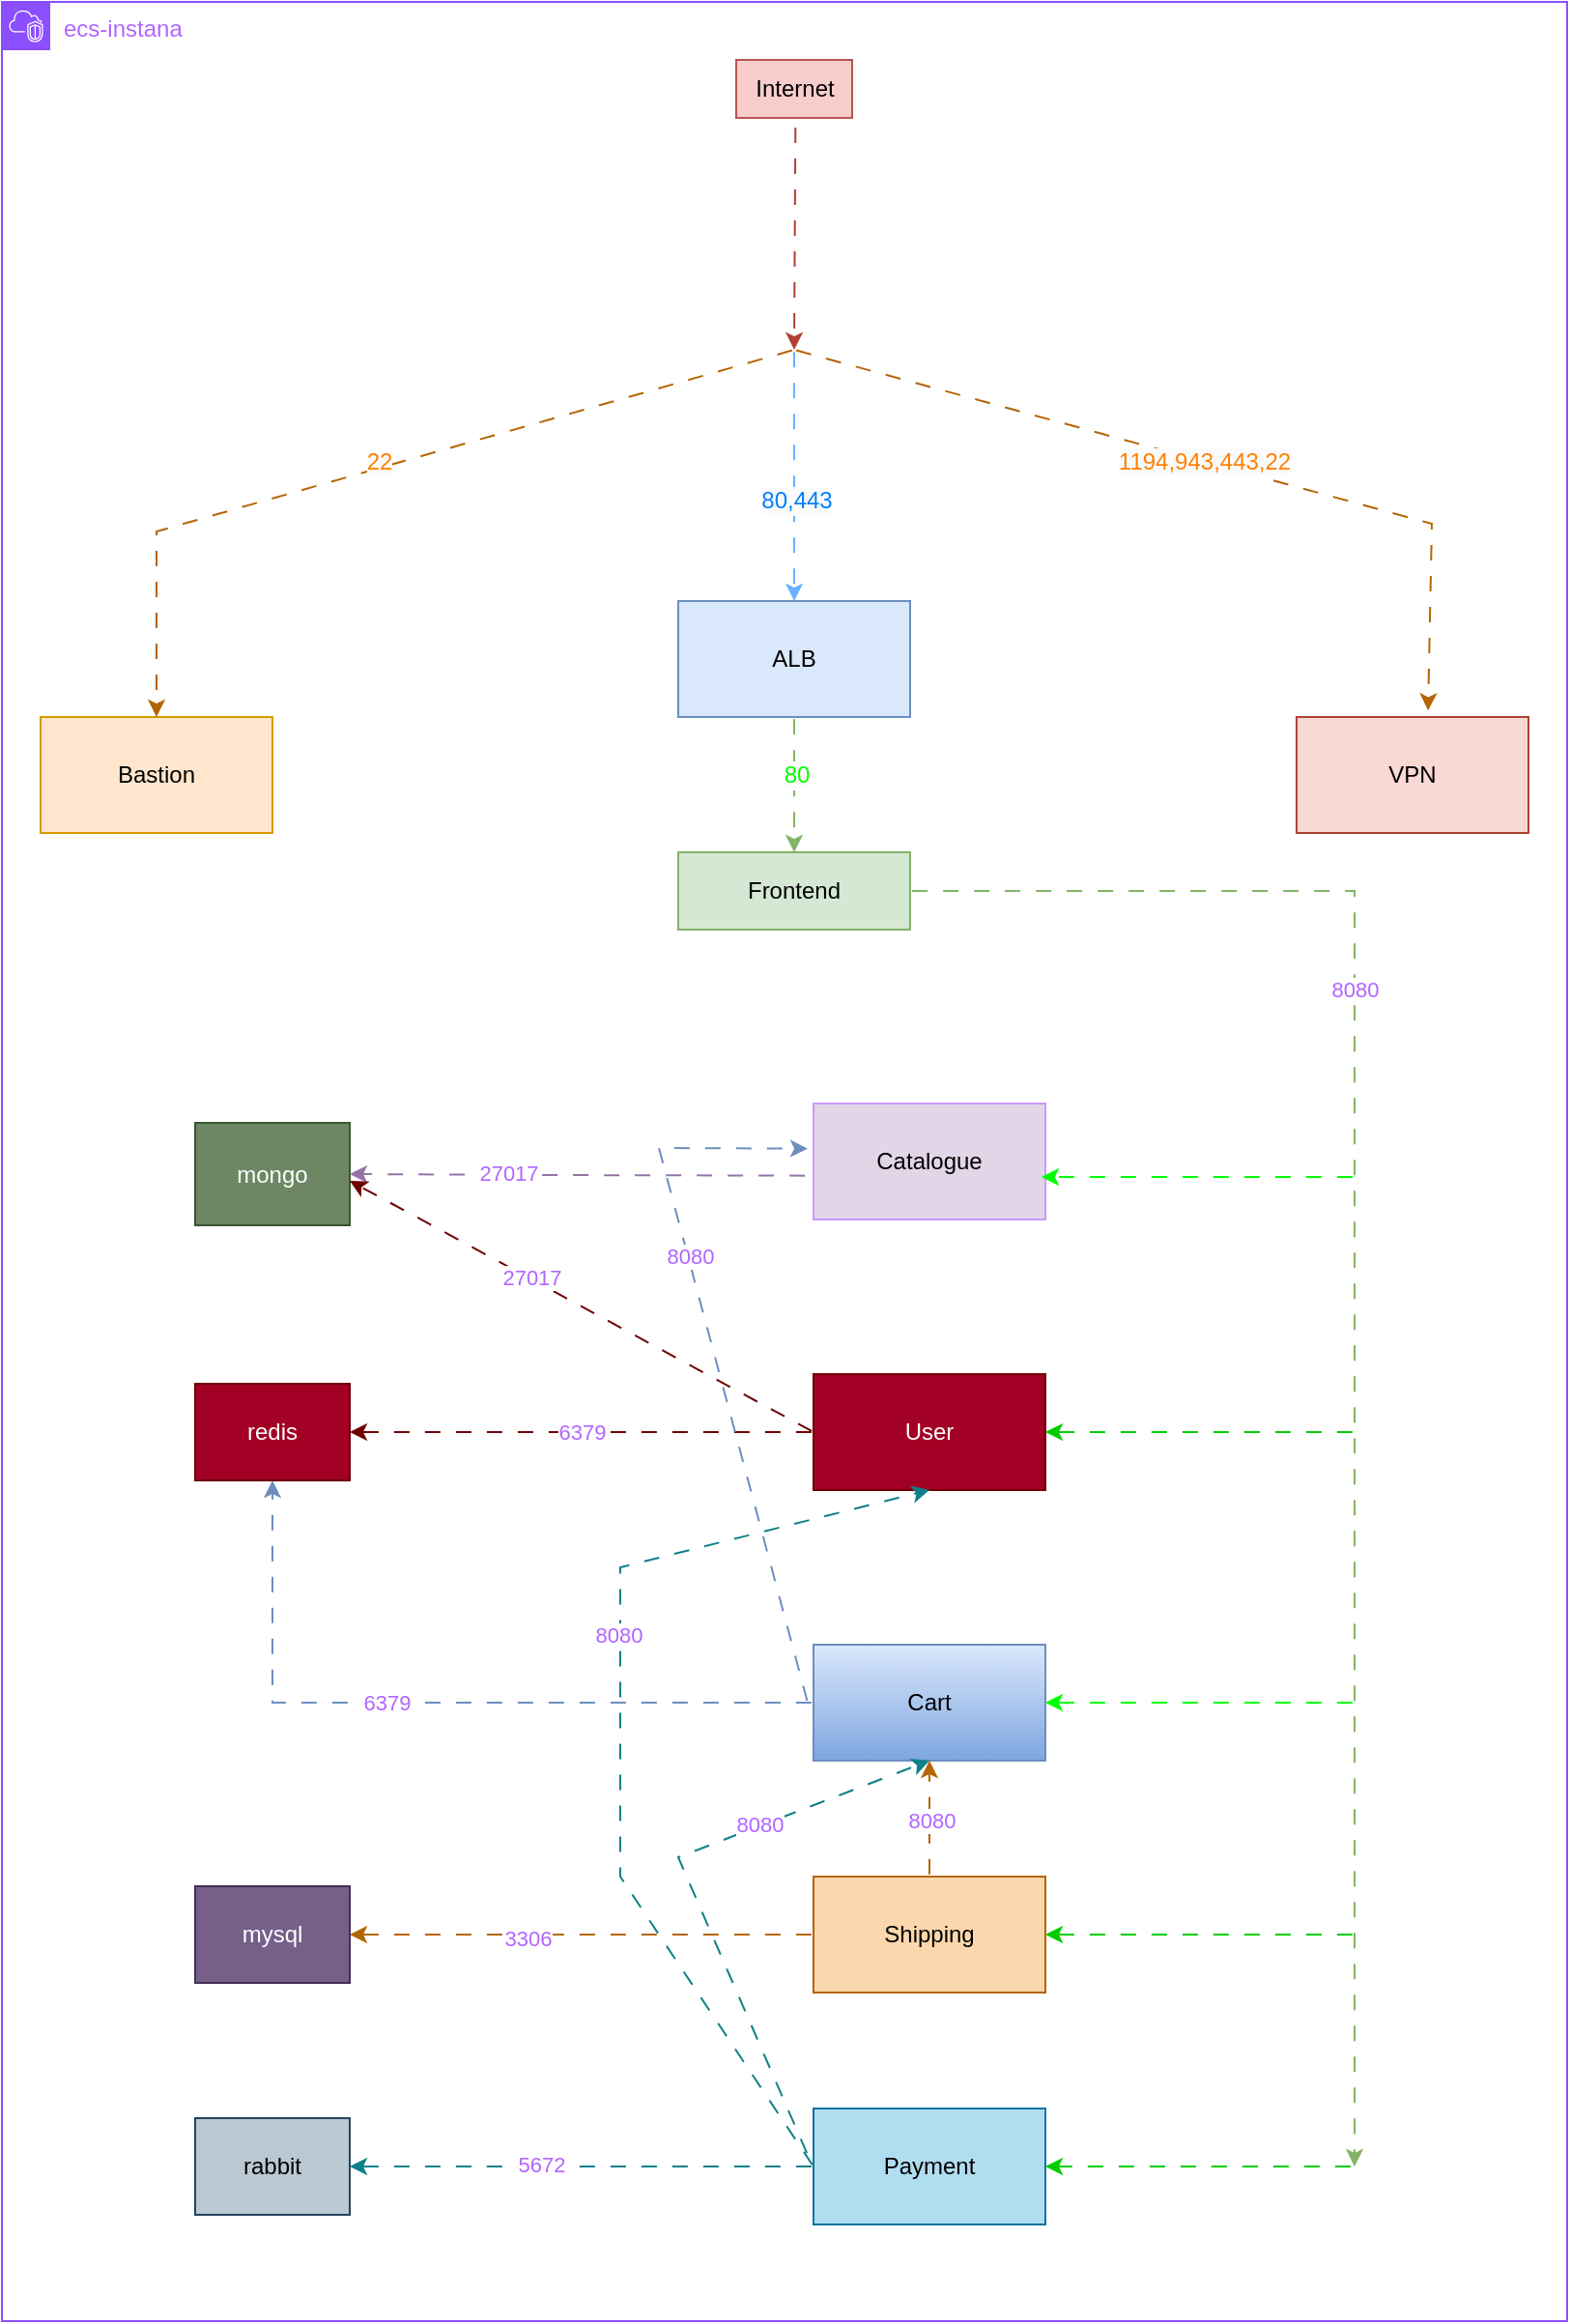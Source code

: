 <mxfile version="24.7.16">
  <diagram name="Page-1" id="QW8hZy0vqoB4EWyRL6TY">
    <mxGraphModel dx="1041" dy="1726" grid="1" gridSize="10" guides="1" tooltips="1" connect="1" arrows="1" fold="1" page="1" pageScale="1" pageWidth="850" pageHeight="1100" background="#FFFFFF" math="0" shadow="0">
      <root>
        <mxCell id="0" />
        <mxCell id="1" parent="0" />
        <mxCell id="bsLsJeDPsuY6xlqFyv93-109" value="&lt;font color=&quot;#b266ff&quot;&gt;6379&lt;/font&gt;" style="edgeStyle=orthogonalEdgeStyle;rounded=0;orthogonalLoop=1;jettySize=auto;html=1;flowAnimation=1;fillColor=#a20025;strokeColor=#6F0000;entryX=1;entryY=0.5;entryDx=0;entryDy=0;" edge="1" parent="1" source="bsLsJeDPsuY6xlqFyv93-110" target="bsLsJeDPsuY6xlqFyv93-122">
          <mxGeometry relative="1" as="geometry">
            <mxPoint x="200" y="520" as="targetPoint" />
            <Array as="points">
              <mxPoint x="190" y="520" />
            </Array>
          </mxGeometry>
        </mxCell>
        <mxCell id="bsLsJeDPsuY6xlqFyv93-110" value="User" style="rounded=0;whiteSpace=wrap;html=1;fillColor=#a20025;strokeColor=#6F0000;fontColor=#ffffff;" vertex="1" parent="1">
          <mxGeometry x="430" y="490" width="120" height="60" as="geometry" />
        </mxCell>
        <mxCell id="bsLsJeDPsuY6xlqFyv93-111" style="edgeStyle=orthogonalEdgeStyle;rounded=0;orthogonalLoop=1;jettySize=auto;html=1;entryX=0.5;entryY=1;entryDx=0;entryDy=0;flowAnimation=1;fillColor=#dae8fc;strokeColor=#6c8ebf;gradientColor=#7ea6e0;" edge="1" parent="1" source="bsLsJeDPsuY6xlqFyv93-113" target="bsLsJeDPsuY6xlqFyv93-122">
          <mxGeometry relative="1" as="geometry">
            <Array as="points">
              <mxPoint x="150" y="660" />
            </Array>
          </mxGeometry>
        </mxCell>
        <mxCell id="bsLsJeDPsuY6xlqFyv93-112" value="&lt;font color=&quot;#b266ff&quot;&gt;6379&lt;/font&gt;" style="edgeLabel;html=1;align=center;verticalAlign=middle;resizable=0;points=[];" vertex="1" connectable="0" parent="bsLsJeDPsuY6xlqFyv93-111">
          <mxGeometry x="0.122" y="2" relative="1" as="geometry">
            <mxPoint y="-2" as="offset" />
          </mxGeometry>
        </mxCell>
        <mxCell id="bsLsJeDPsuY6xlqFyv93-113" value="Cart" style="rounded=0;whiteSpace=wrap;html=1;fillColor=#dae8fc;gradientColor=#7ea6e0;strokeColor=#6c8ebf;" vertex="1" parent="1">
          <mxGeometry x="430" y="630" width="120" height="60" as="geometry" />
        </mxCell>
        <mxCell id="bsLsJeDPsuY6xlqFyv93-114" value="Catalogue" style="rounded=0;whiteSpace=wrap;html=1;fillColor=#e1d5e7;strokeColor=#CC99FF;" vertex="1" parent="1">
          <mxGeometry x="430" y="350" width="120" height="60" as="geometry" />
        </mxCell>
        <mxCell id="bsLsJeDPsuY6xlqFyv93-115" style="edgeStyle=orthogonalEdgeStyle;rounded=0;orthogonalLoop=1;jettySize=auto;html=1;entryX=1;entryY=0.5;entryDx=0;entryDy=0;flowAnimation=1;fillColor=#fad7ac;strokeColor=#b46504;" edge="1" parent="1" source="bsLsJeDPsuY6xlqFyv93-119" target="bsLsJeDPsuY6xlqFyv93-124">
          <mxGeometry relative="1" as="geometry">
            <mxPoint x="70" y="780" as="targetPoint" />
          </mxGeometry>
        </mxCell>
        <mxCell id="bsLsJeDPsuY6xlqFyv93-116" value="&lt;font color=&quot;#b266ff&quot;&gt;3306&lt;/font&gt;" style="edgeLabel;html=1;align=center;verticalAlign=middle;resizable=0;points=[];" vertex="1" connectable="0" parent="bsLsJeDPsuY6xlqFyv93-115">
          <mxGeometry x="0.239" y="2" relative="1" as="geometry">
            <mxPoint as="offset" />
          </mxGeometry>
        </mxCell>
        <mxCell id="bsLsJeDPsuY6xlqFyv93-117" style="edgeStyle=orthogonalEdgeStyle;rounded=0;orthogonalLoop=1;jettySize=auto;html=1;entryX=0.5;entryY=1;entryDx=0;entryDy=0;flowAnimation=1;fillColor=#fad7ac;strokeColor=#b46504;" edge="1" parent="1" source="bsLsJeDPsuY6xlqFyv93-119" target="bsLsJeDPsuY6xlqFyv93-113">
          <mxGeometry relative="1" as="geometry" />
        </mxCell>
        <mxCell id="bsLsJeDPsuY6xlqFyv93-118" value="&lt;font color=&quot;#b266ff&quot;&gt;8080&lt;/font&gt;" style="edgeLabel;html=1;align=center;verticalAlign=middle;resizable=0;points=[];" vertex="1" connectable="0" parent="bsLsJeDPsuY6xlqFyv93-117">
          <mxGeometry x="-0.022" y="-1" relative="1" as="geometry">
            <mxPoint as="offset" />
          </mxGeometry>
        </mxCell>
        <mxCell id="bsLsJeDPsuY6xlqFyv93-119" value="Shipping" style="rounded=0;whiteSpace=wrap;html=1;fillColor=#fad7ac;strokeColor=#b46504;" vertex="1" parent="1">
          <mxGeometry x="430" y="750" width="120" height="60" as="geometry" />
        </mxCell>
        <mxCell id="bsLsJeDPsuY6xlqFyv93-120" style="edgeStyle=orthogonalEdgeStyle;rounded=0;orthogonalLoop=1;jettySize=auto;html=1;entryX=1;entryY=0.5;entryDx=0;entryDy=0;flowAnimation=1;fillColor=#b0e3e6;strokeColor=#0e8088;" edge="1" parent="1" source="bsLsJeDPsuY6xlqFyv93-121" target="bsLsJeDPsuY6xlqFyv93-125">
          <mxGeometry relative="1" as="geometry" />
        </mxCell>
        <mxCell id="bsLsJeDPsuY6xlqFyv93-161" value="&lt;font color=&quot;#b266ff&quot;&gt;5672&lt;/font&gt;" style="edgeLabel;html=1;align=center;verticalAlign=middle;resizable=0;points=[];" vertex="1" connectable="0" parent="bsLsJeDPsuY6xlqFyv93-120">
          <mxGeometry x="0.178" y="-1" relative="1" as="geometry">
            <mxPoint as="offset" />
          </mxGeometry>
        </mxCell>
        <mxCell id="bsLsJeDPsuY6xlqFyv93-121" value="Payment" style="rounded=0;whiteSpace=wrap;html=1;fillColor=#b1ddf0;strokeColor=#10739e;" vertex="1" parent="1">
          <mxGeometry x="430" y="870" width="120" height="60" as="geometry" />
        </mxCell>
        <mxCell id="bsLsJeDPsuY6xlqFyv93-122" value="redis" style="rounded=0;whiteSpace=wrap;html=1;fillColor=#a20025;fontColor=#ffffff;strokeColor=#6F0000;" vertex="1" parent="1">
          <mxGeometry x="110" y="495" width="80" height="50" as="geometry" />
        </mxCell>
        <mxCell id="bsLsJeDPsuY6xlqFyv93-123" value="mongo" style="rounded=0;whiteSpace=wrap;html=1;fillColor=#6d8764;fontColor=#ffffff;strokeColor=#3A5431;" vertex="1" parent="1">
          <mxGeometry x="110" y="360" width="80" height="53" as="geometry" />
        </mxCell>
        <mxCell id="bsLsJeDPsuY6xlqFyv93-124" value="mysql" style="rounded=0;whiteSpace=wrap;html=1;fillColor=#76608a;fontColor=#ffffff;strokeColor=#432D57;" vertex="1" parent="1">
          <mxGeometry x="110" y="755" width="80" height="50" as="geometry" />
        </mxCell>
        <mxCell id="bsLsJeDPsuY6xlqFyv93-125" value="rabbit" style="rounded=0;whiteSpace=wrap;html=1;fillColor=#bac8d3;strokeColor=#23445d;" vertex="1" parent="1">
          <mxGeometry x="110" y="875" width="80" height="50" as="geometry" />
        </mxCell>
        <mxCell id="bsLsJeDPsuY6xlqFyv93-126" value="Bastion" style="rounded=0;whiteSpace=wrap;html=1;fillColor=#ffe6cc;strokeColor=#d79b00;" vertex="1" parent="1">
          <mxGeometry x="30" y="150" width="120" height="60" as="geometry" />
        </mxCell>
        <mxCell id="bsLsJeDPsuY6xlqFyv93-127" value="VPN" style="rounded=0;whiteSpace=wrap;html=1;fillColor=#fad9d5;strokeColor=#ae4132;" vertex="1" parent="1">
          <mxGeometry x="680" y="150" width="120" height="60" as="geometry" />
        </mxCell>
        <mxCell id="bsLsJeDPsuY6xlqFyv93-128" style="edgeStyle=orthogonalEdgeStyle;rounded=0;orthogonalLoop=1;jettySize=auto;html=1;exitX=0.5;exitY=1;exitDx=0;exitDy=0;entryX=0.5;entryY=0;entryDx=0;entryDy=0;flowAnimation=1;fillColor=#d5e8d4;strokeColor=#82b366;" edge="1" parent="1" source="bsLsJeDPsuY6xlqFyv93-129" target="bsLsJeDPsuY6xlqFyv93-132">
          <mxGeometry relative="1" as="geometry" />
        </mxCell>
        <mxCell id="bsLsJeDPsuY6xlqFyv93-168" value="&lt;span style=&quot;color: rgb(0, 255, 0); font-size: 12px; background-color: rgb(251, 251, 251);&quot;&gt;80&lt;/span&gt;" style="edgeLabel;html=1;align=center;verticalAlign=middle;resizable=0;points=[];" vertex="1" connectable="0" parent="bsLsJeDPsuY6xlqFyv93-128">
          <mxGeometry x="-0.162" y="1" relative="1" as="geometry">
            <mxPoint as="offset" />
          </mxGeometry>
        </mxCell>
        <mxCell id="bsLsJeDPsuY6xlqFyv93-129" value="ALB" style="rounded=0;whiteSpace=wrap;html=1;fillColor=#dae8fc;strokeColor=#6c8ebf;" vertex="1" parent="1">
          <mxGeometry x="360" y="90" width="120" height="60" as="geometry" />
        </mxCell>
        <mxCell id="bsLsJeDPsuY6xlqFyv93-130" style="edgeStyle=orthogonalEdgeStyle;rounded=0;orthogonalLoop=1;jettySize=auto;html=1;flowAnimation=1;fillColor=#d5e8d4;gradientColor=#97d077;strokeColor=#82b366;exitX=1;exitY=0.5;exitDx=0;exitDy=0;" edge="1" parent="1" source="bsLsJeDPsuY6xlqFyv93-132">
          <mxGeometry relative="1" as="geometry">
            <mxPoint x="710" y="900" as="targetPoint" />
            <mxPoint x="550" y="240" as="sourcePoint" />
            <Array as="points">
              <mxPoint x="710" y="240" />
            </Array>
          </mxGeometry>
        </mxCell>
        <mxCell id="bsLsJeDPsuY6xlqFyv93-131" value="&lt;font color=&quot;#b266ff&quot;&gt;8080&lt;/font&gt;" style="edgeLabel;html=1;align=center;verticalAlign=middle;resizable=0;points=[];" vertex="1" connectable="0" parent="bsLsJeDPsuY6xlqFyv93-130">
          <mxGeometry x="-0.433" y="-1" relative="1" as="geometry">
            <mxPoint x="1" y="28" as="offset" />
          </mxGeometry>
        </mxCell>
        <mxCell id="bsLsJeDPsuY6xlqFyv93-132" value="Frontend" style="rounded=0;whiteSpace=wrap;html=1;fillColor=#d5e8d4;strokeColor=#82b366;" vertex="1" parent="1">
          <mxGeometry x="360" y="220" width="120" height="40" as="geometry" />
        </mxCell>
        <mxCell id="bsLsJeDPsuY6xlqFyv93-133" value="" style="endArrow=classic;html=1;rounded=0;flowAnimation=1;fillColor=#fad9d5;strokeColor=#ae4132;exitX=0.511;exitY=1.133;exitDx=0;exitDy=0;exitPerimeter=0;" edge="1" parent="1" source="bsLsJeDPsuY6xlqFyv93-145">
          <mxGeometry width="50" height="50" relative="1" as="geometry">
            <mxPoint x="419" y="-60" as="sourcePoint" />
            <mxPoint x="420" y="-40" as="targetPoint" />
          </mxGeometry>
        </mxCell>
        <mxCell id="bsLsJeDPsuY6xlqFyv93-134" value="&lt;span style=&quot;color: rgb(255, 128, 0); font-size: 12px; background-color: rgb(251, 251, 251);&quot;&gt;1194,943,443,22&lt;/span&gt;" style="endArrow=classic;html=1;rounded=0;flowAnimation=1;fillColor=#fad7ac;strokeColor=#b46504;entryX=0.567;entryY=-0.056;entryDx=0;entryDy=0;entryPerimeter=0;" edge="1" parent="1" target="bsLsJeDPsuY6xlqFyv93-127">
          <mxGeometry width="50" height="50" relative="1" as="geometry">
            <mxPoint x="420" y="-40" as="sourcePoint" />
            <mxPoint x="770" y="20" as="targetPoint" />
            <Array as="points">
              <mxPoint x="750" y="50" />
            </Array>
          </mxGeometry>
        </mxCell>
        <mxCell id="bsLsJeDPsuY6xlqFyv93-135" value="&lt;br style=&quot;font-size: 12px; background-color: rgb(251, 251, 251);&quot;&gt;&lt;span style=&quot;font-size: 12px; color: rgb(255, 128, 0); background-color: rgb(251, 251, 251);&quot;&gt;22&lt;/span&gt;" style="endArrow=classic;html=1;rounded=0;flowAnimation=1;fillColor=#fad7ac;strokeColor=#b46504;" edge="1" parent="1">
          <mxGeometry x="0.005" y="-9" width="50" height="50" relative="1" as="geometry">
            <mxPoint x="420" y="-40" as="sourcePoint" />
            <mxPoint x="90" y="150" as="targetPoint" />
            <Array as="points">
              <mxPoint x="90" y="54.02" />
            </Array>
            <mxPoint y="-1" as="offset" />
          </mxGeometry>
        </mxCell>
        <mxCell id="bsLsJeDPsuY6xlqFyv93-136" value="" style="endArrow=classic;html=1;rounded=0;entryX=1;entryY=0.5;entryDx=0;entryDy=0;flowAnimation=1;fillColor=#e1d5e7;strokeColor=#00CC00;" edge="1" parent="1" target="bsLsJeDPsuY6xlqFyv93-119">
          <mxGeometry width="50" height="50" relative="1" as="geometry">
            <mxPoint x="710" y="780" as="sourcePoint" />
            <mxPoint x="520" y="660" as="targetPoint" />
          </mxGeometry>
        </mxCell>
        <mxCell id="bsLsJeDPsuY6xlqFyv93-137" value="" style="endArrow=classic;html=1;rounded=0;entryX=1;entryY=0.5;entryDx=0;entryDy=0;flowAnimation=1;fillColor=#e1d5e7;strokeColor=#00CC00;" edge="1" parent="1" target="bsLsJeDPsuY6xlqFyv93-110">
          <mxGeometry width="50" height="50" relative="1" as="geometry">
            <mxPoint x="710" y="520" as="sourcePoint" />
            <mxPoint x="530" y="120" as="targetPoint" />
          </mxGeometry>
        </mxCell>
        <mxCell id="bsLsJeDPsuY6xlqFyv93-138" value="" style="endArrow=classic;html=1;rounded=0;entryX=1;entryY=0.5;entryDx=0;entryDy=0;flowAnimation=1;fillColor=#e1d5e7;strokeColor=#00FF00;" edge="1" parent="1" target="bsLsJeDPsuY6xlqFyv93-113">
          <mxGeometry width="50" height="50" relative="1" as="geometry">
            <mxPoint x="710" y="660" as="sourcePoint" />
            <mxPoint x="540" y="130" as="targetPoint" />
          </mxGeometry>
        </mxCell>
        <mxCell id="bsLsJeDPsuY6xlqFyv93-139" value="" style="endArrow=classic;html=1;rounded=0;entryX=0.983;entryY=0.633;entryDx=0;entryDy=0;flowAnimation=1;fillColor=#e1d5e7;strokeColor=#00FF00;entryPerimeter=0;" edge="1" parent="1" target="bsLsJeDPsuY6xlqFyv93-114">
          <mxGeometry width="50" height="50" relative="1" as="geometry">
            <mxPoint x="710" y="388" as="sourcePoint" />
            <mxPoint x="550" y="140" as="targetPoint" />
          </mxGeometry>
        </mxCell>
        <mxCell id="bsLsJeDPsuY6xlqFyv93-141" value="" style="endArrow=classic;html=1;rounded=0;entryX=0.5;entryY=0;entryDx=0;entryDy=0;flowAnimation=1;fillColor=#b1ddf0;strokeColor=#66B2FF;" edge="1" parent="1" target="bsLsJeDPsuY6xlqFyv93-129">
          <mxGeometry width="50" height="50" relative="1" as="geometry">
            <mxPoint x="420" y="-40" as="sourcePoint" />
            <mxPoint x="490" y="140" as="targetPoint" />
          </mxGeometry>
        </mxCell>
        <mxCell id="bsLsJeDPsuY6xlqFyv93-165" value="&lt;span style=&quot;color: rgb(0, 127, 255); font-size: 12px; background-color: rgb(251, 251, 251);&quot;&gt;80,443&lt;/span&gt;" style="edgeLabel;html=1;align=center;verticalAlign=middle;resizable=0;points=[];" vertex="1" connectable="0" parent="bsLsJeDPsuY6xlqFyv93-141">
          <mxGeometry x="0.2" y="1" relative="1" as="geometry">
            <mxPoint as="offset" />
          </mxGeometry>
        </mxCell>
        <mxCell id="bsLsJeDPsuY6xlqFyv93-142" value="" style="endArrow=classic;html=1;rounded=0;flowAnimation=1;fillColor=#e1d5e7;strokeColor=#00CC00;" edge="1" parent="1">
          <mxGeometry width="50" height="50" relative="1" as="geometry">
            <mxPoint x="709" y="900" as="sourcePoint" />
            <mxPoint x="550" y="900" as="targetPoint" />
          </mxGeometry>
        </mxCell>
        <mxCell id="bsLsJeDPsuY6xlqFyv93-145" value="Internet" style="text;html=1;align=center;verticalAlign=middle;resizable=0;points=[];autosize=1;strokeColor=#b85450;fillColor=#f8cecc;" vertex="1" parent="1">
          <mxGeometry x="390" y="-190" width="60" height="30" as="geometry" />
        </mxCell>
        <mxCell id="bsLsJeDPsuY6xlqFyv93-147" value="" style="endArrow=classic;html=1;rounded=0;entryX=1;entryY=0.5;entryDx=0;entryDy=0;flowAnimation=1;fillColor=#e1d5e7;strokeColor=#9673a6;exitX=-0.028;exitY=0.622;exitDx=0;exitDy=0;exitPerimeter=0;" edge="1" parent="1" source="bsLsJeDPsuY6xlqFyv93-114" target="bsLsJeDPsuY6xlqFyv93-123">
          <mxGeometry width="50" height="50" relative="1" as="geometry">
            <mxPoint x="720" y="398" as="sourcePoint" />
            <mxPoint x="558" y="398" as="targetPoint" />
            <Array as="points">
              <mxPoint x="290" y="387" />
            </Array>
          </mxGeometry>
        </mxCell>
        <mxCell id="bsLsJeDPsuY6xlqFyv93-148" value="&lt;font color=&quot;#b266ff&quot;&gt;27017&lt;/font&gt;" style="edgeLabel;html=1;align=center;verticalAlign=middle;resizable=0;points=[];" vertex="1" connectable="0" parent="bsLsJeDPsuY6xlqFyv93-147">
          <mxGeometry x="0.304" y="-1" relative="1" as="geometry">
            <mxPoint as="offset" />
          </mxGeometry>
        </mxCell>
        <mxCell id="bsLsJeDPsuY6xlqFyv93-149" value="" style="endArrow=classic;html=1;rounded=0;flowAnimation=1;fillColor=#a20025;strokeColor=#6F0000;" edge="1" parent="1">
          <mxGeometry width="50" height="50" relative="1" as="geometry">
            <mxPoint x="430" y="520" as="sourcePoint" />
            <mxPoint x="190" y="390" as="targetPoint" />
          </mxGeometry>
        </mxCell>
        <mxCell id="bsLsJeDPsuY6xlqFyv93-150" value="&lt;font color=&quot;#b266ff&quot;&gt;27017&lt;/font&gt;" style="edgeLabel;html=1;align=center;verticalAlign=middle;resizable=0;points=[];" vertex="1" connectable="0" parent="bsLsJeDPsuY6xlqFyv93-149">
          <mxGeometry x="0.219" y="-1" relative="1" as="geometry">
            <mxPoint as="offset" />
          </mxGeometry>
        </mxCell>
        <mxCell id="bsLsJeDPsuY6xlqFyv93-151" value="" style="endArrow=classic;html=1;rounded=0;entryX=-0.025;entryY=0.389;entryDx=0;entryDy=0;entryPerimeter=0;flowAnimation=1;fillColor=#dae8fc;strokeColor=#6c8ebf;gradientColor=#7ea6e0;" edge="1" parent="1" target="bsLsJeDPsuY6xlqFyv93-114">
          <mxGeometry width="50" height="50" relative="1" as="geometry">
            <mxPoint x="427" y="660" as="sourcePoint" />
            <mxPoint x="550" y="610" as="targetPoint" />
            <Array as="points">
              <mxPoint x="350" y="373" />
            </Array>
          </mxGeometry>
        </mxCell>
        <mxCell id="bsLsJeDPsuY6xlqFyv93-152" value="&lt;font color=&quot;#b266ff&quot;&gt;8080&lt;/font&gt;" style="edgeLabel;html=1;align=center;verticalAlign=middle;resizable=0;points=[];" vertex="1" connectable="0" parent="bsLsJeDPsuY6xlqFyv93-151">
          <mxGeometry x="0.278" y="-1" relative="1" as="geometry">
            <mxPoint as="offset" />
          </mxGeometry>
        </mxCell>
        <mxCell id="bsLsJeDPsuY6xlqFyv93-153" value="" style="endArrow=classic;html=1;rounded=0;flowAnimation=1;exitX=-0.025;exitY=0.4;exitDx=0;exitDy=0;exitPerimeter=0;fillColor=#b0e3e6;strokeColor=#0e8088;" edge="1" parent="1" source="bsLsJeDPsuY6xlqFyv93-121">
          <mxGeometry width="50" height="50" relative="1" as="geometry">
            <mxPoint x="310" y="900" as="sourcePoint" />
            <mxPoint x="490" y="690" as="targetPoint" />
            <Array as="points">
              <mxPoint x="360" y="740" />
            </Array>
          </mxGeometry>
        </mxCell>
        <mxCell id="bsLsJeDPsuY6xlqFyv93-154" value="&lt;font color=&quot;#b266ff&quot;&gt;8080&lt;/font&gt;" style="edgeLabel;html=1;align=center;verticalAlign=middle;resizable=0;points=[];" vertex="1" connectable="0" parent="bsLsJeDPsuY6xlqFyv93-153">
          <mxGeometry x="0.385" y="1" relative="1" as="geometry">
            <mxPoint as="offset" />
          </mxGeometry>
        </mxCell>
        <mxCell id="bsLsJeDPsuY6xlqFyv93-155" value="" style="endArrow=classic;html=1;rounded=0;entryX=0.5;entryY=1;entryDx=0;entryDy=0;flowAnimation=1;fillColor=#b0e3e6;strokeColor=#0e8088;" edge="1" parent="1" target="bsLsJeDPsuY6xlqFyv93-110">
          <mxGeometry width="50" height="50" relative="1" as="geometry">
            <mxPoint x="430" y="900" as="sourcePoint" />
            <mxPoint x="500" y="560" as="targetPoint" />
            <Array as="points">
              <mxPoint x="330" y="750" />
              <mxPoint x="330" y="590" />
            </Array>
          </mxGeometry>
        </mxCell>
        <mxCell id="bsLsJeDPsuY6xlqFyv93-156" value="&lt;font color=&quot;#b266ff&quot;&gt;8080&lt;/font&gt;" style="edgeLabel;html=1;align=center;verticalAlign=middle;resizable=0;points=[];" vertex="1" connectable="0" parent="bsLsJeDPsuY6xlqFyv93-155">
          <mxGeometry x="0.21" y="1" relative="1" as="geometry">
            <mxPoint as="offset" />
          </mxGeometry>
        </mxCell>
        <mxCell id="bsLsJeDPsuY6xlqFyv93-170" value="&lt;font color=&quot;#b266ff&quot;&gt;ecs-instana&lt;/font&gt;&lt;div&gt;&lt;br&gt;&lt;/div&gt;" style="points=[[0,0],[0.25,0],[0.5,0],[0.75,0],[1,0],[1,0.25],[1,0.5],[1,0.75],[1,1],[0.75,1],[0.5,1],[0.25,1],[0,1],[0,0.75],[0,0.5],[0,0.25]];outlineConnect=0;gradientColor=none;html=1;whiteSpace=wrap;fontSize=12;fontStyle=0;container=1;pointerEvents=0;collapsible=0;recursiveResize=0;shape=mxgraph.aws4.group;grIcon=mxgraph.aws4.group_vpc2;strokeColor=#8C4FFF;fillColor=none;verticalAlign=top;align=left;spacingLeft=30;fontColor=#AAB7B8;dashed=0;" vertex="1" parent="1">
          <mxGeometry x="10" y="-220" width="810" height="1200" as="geometry" />
        </mxCell>
      </root>
    </mxGraphModel>
  </diagram>
</mxfile>
